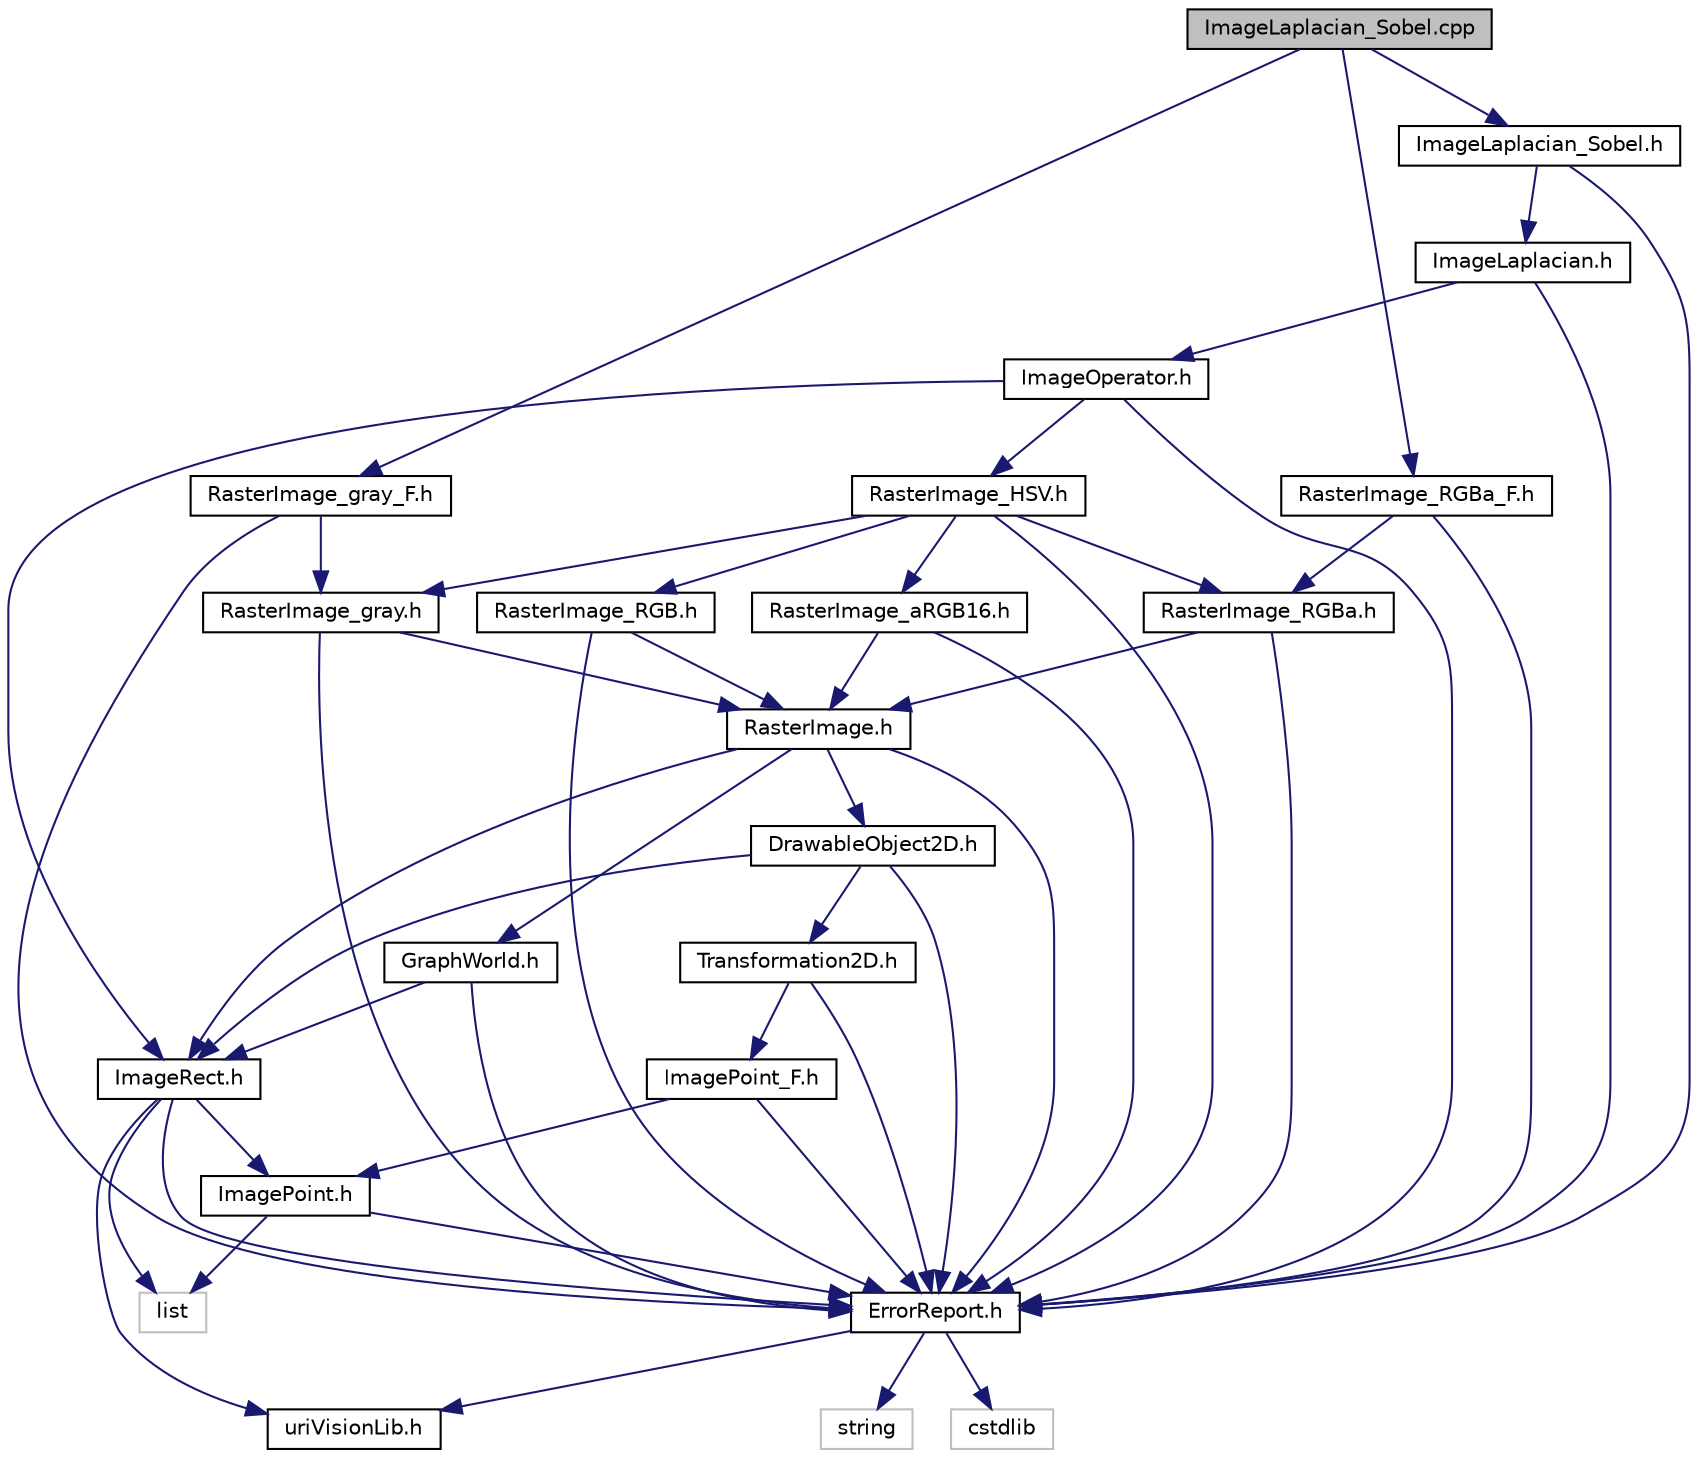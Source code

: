 digraph "ImageLaplacian_Sobel.cpp"
{
  edge [fontname="Helvetica",fontsize="10",labelfontname="Helvetica",labelfontsize="10"];
  node [fontname="Helvetica",fontsize="10",shape=record];
  Node1 [label="ImageLaplacian_Sobel.cpp",height=0.2,width=0.4,color="black", fillcolor="grey75", style="filled", fontcolor="black"];
  Node1 -> Node2 [color="midnightblue",fontsize="10",style="solid",fontname="Helvetica"];
  Node2 [label="ImageLaplacian_Sobel.h",height=0.2,width=0.4,color="black", fillcolor="white", style="filled",URL="$ImageLaplacian__Sobel_8h.html"];
  Node2 -> Node3 [color="midnightblue",fontsize="10",style="solid",fontname="Helvetica"];
  Node3 [label="ErrorReport.h",height=0.2,width=0.4,color="black", fillcolor="white", style="filled",URL="$ErrorReport_8h.html"];
  Node3 -> Node4 [color="midnightblue",fontsize="10",style="solid",fontname="Helvetica"];
  Node4 [label="string",height=0.2,width=0.4,color="grey75", fillcolor="white", style="filled"];
  Node3 -> Node5 [color="midnightblue",fontsize="10",style="solid",fontname="Helvetica"];
  Node5 [label="cstdlib",height=0.2,width=0.4,color="grey75", fillcolor="white", style="filled"];
  Node3 -> Node6 [color="midnightblue",fontsize="10",style="solid",fontname="Helvetica"];
  Node6 [label="uriVisionLib.h",height=0.2,width=0.4,color="black", fillcolor="white", style="filled",URL="$uriVisionLib_8h.html"];
  Node2 -> Node7 [color="midnightblue",fontsize="10",style="solid",fontname="Helvetica"];
  Node7 [label="ImageLaplacian.h",height=0.2,width=0.4,color="black", fillcolor="white", style="filled",URL="$ImageLaplacian_8h.html"];
  Node7 -> Node3 [color="midnightblue",fontsize="10",style="solid",fontname="Helvetica"];
  Node7 -> Node8 [color="midnightblue",fontsize="10",style="solid",fontname="Helvetica"];
  Node8 [label="ImageOperator.h",height=0.2,width=0.4,color="black", fillcolor="white", style="filled",URL="$ImageOperator_8h.html"];
  Node8 -> Node3 [color="midnightblue",fontsize="10",style="solid",fontname="Helvetica"];
  Node8 -> Node9 [color="midnightblue",fontsize="10",style="solid",fontname="Helvetica"];
  Node9 [label="ImageRect.h",height=0.2,width=0.4,color="black", fillcolor="white", style="filled",URL="$ImageRect_8h.html"];
  Node9 -> Node10 [color="midnightblue",fontsize="10",style="solid",fontname="Helvetica"];
  Node10 [label="list",height=0.2,width=0.4,color="grey75", fillcolor="white", style="filled"];
  Node9 -> Node3 [color="midnightblue",fontsize="10",style="solid",fontname="Helvetica"];
  Node9 -> Node6 [color="midnightblue",fontsize="10",style="solid",fontname="Helvetica"];
  Node9 -> Node11 [color="midnightblue",fontsize="10",style="solid",fontname="Helvetica"];
  Node11 [label="ImagePoint.h",height=0.2,width=0.4,color="black", fillcolor="white", style="filled",URL="$ImagePoint_8h.html"];
  Node11 -> Node10 [color="midnightblue",fontsize="10",style="solid",fontname="Helvetica"];
  Node11 -> Node3 [color="midnightblue",fontsize="10",style="solid",fontname="Helvetica"];
  Node8 -> Node12 [color="midnightblue",fontsize="10",style="solid",fontname="Helvetica"];
  Node12 [label="RasterImage_HSV.h",height=0.2,width=0.4,color="black", fillcolor="white", style="filled",URL="$RasterImage__HSV_8h.html"];
  Node12 -> Node3 [color="midnightblue",fontsize="10",style="solid",fontname="Helvetica"];
  Node12 -> Node13 [color="midnightblue",fontsize="10",style="solid",fontname="Helvetica"];
  Node13 [label="RasterImage_gray.h",height=0.2,width=0.4,color="black", fillcolor="white", style="filled",URL="$RasterImage__gray_8h.html"];
  Node13 -> Node3 [color="midnightblue",fontsize="10",style="solid",fontname="Helvetica"];
  Node13 -> Node14 [color="midnightblue",fontsize="10",style="solid",fontname="Helvetica"];
  Node14 [label="RasterImage.h",height=0.2,width=0.4,color="black", fillcolor="white", style="filled",URL="$RasterImage_8h.html"];
  Node14 -> Node3 [color="midnightblue",fontsize="10",style="solid",fontname="Helvetica"];
  Node14 -> Node9 [color="midnightblue",fontsize="10",style="solid",fontname="Helvetica"];
  Node14 -> Node15 [color="midnightblue",fontsize="10",style="solid",fontname="Helvetica"];
  Node15 [label="DrawableObject2D.h",height=0.2,width=0.4,color="black", fillcolor="white", style="filled",URL="$DrawableObject2D_8h.html"];
  Node15 -> Node3 [color="midnightblue",fontsize="10",style="solid",fontname="Helvetica"];
  Node15 -> Node9 [color="midnightblue",fontsize="10",style="solid",fontname="Helvetica"];
  Node15 -> Node16 [color="midnightblue",fontsize="10",style="solid",fontname="Helvetica"];
  Node16 [label="Transformation2D.h",height=0.2,width=0.4,color="black", fillcolor="white", style="filled",URL="$Transformation2D_8h.html"];
  Node16 -> Node3 [color="midnightblue",fontsize="10",style="solid",fontname="Helvetica"];
  Node16 -> Node17 [color="midnightblue",fontsize="10",style="solid",fontname="Helvetica"];
  Node17 [label="ImagePoint_F.h",height=0.2,width=0.4,color="black", fillcolor="white", style="filled",URL="$ImagePoint__F_8h.html"];
  Node17 -> Node3 [color="midnightblue",fontsize="10",style="solid",fontname="Helvetica"];
  Node17 -> Node11 [color="midnightblue",fontsize="10",style="solid",fontname="Helvetica"];
  Node14 -> Node18 [color="midnightblue",fontsize="10",style="solid",fontname="Helvetica"];
  Node18 [label="GraphWorld.h",height=0.2,width=0.4,color="black", fillcolor="white", style="filled",URL="$GraphWorld_8h.html"];
  Node18 -> Node3 [color="midnightblue",fontsize="10",style="solid",fontname="Helvetica"];
  Node18 -> Node9 [color="midnightblue",fontsize="10",style="solid",fontname="Helvetica"];
  Node12 -> Node19 [color="midnightblue",fontsize="10",style="solid",fontname="Helvetica"];
  Node19 [label="RasterImage_RGB.h",height=0.2,width=0.4,color="black", fillcolor="white", style="filled",URL="$RasterImage__RGB_8h.html"];
  Node19 -> Node3 [color="midnightblue",fontsize="10",style="solid",fontname="Helvetica"];
  Node19 -> Node14 [color="midnightblue",fontsize="10",style="solid",fontname="Helvetica"];
  Node12 -> Node20 [color="midnightblue",fontsize="10",style="solid",fontname="Helvetica"];
  Node20 [label="RasterImage_RGBa.h",height=0.2,width=0.4,color="black", fillcolor="white", style="filled",URL="$RasterImage__RGBa_8h.html"];
  Node20 -> Node3 [color="midnightblue",fontsize="10",style="solid",fontname="Helvetica"];
  Node20 -> Node14 [color="midnightblue",fontsize="10",style="solid",fontname="Helvetica"];
  Node12 -> Node21 [color="midnightblue",fontsize="10",style="solid",fontname="Helvetica"];
  Node21 [label="RasterImage_aRGB16.h",height=0.2,width=0.4,color="black", fillcolor="white", style="filled",URL="$RasterImage__aRGB16_8h.html"];
  Node21 -> Node3 [color="midnightblue",fontsize="10",style="solid",fontname="Helvetica"];
  Node21 -> Node14 [color="midnightblue",fontsize="10",style="solid",fontname="Helvetica"];
  Node1 -> Node22 [color="midnightblue",fontsize="10",style="solid",fontname="Helvetica"];
  Node22 [label="RasterImage_gray_F.h",height=0.2,width=0.4,color="black", fillcolor="white", style="filled",URL="$RasterImage__gray__F_8h.html"];
  Node22 -> Node3 [color="midnightblue",fontsize="10",style="solid",fontname="Helvetica"];
  Node22 -> Node13 [color="midnightblue",fontsize="10",style="solid",fontname="Helvetica"];
  Node1 -> Node23 [color="midnightblue",fontsize="10",style="solid",fontname="Helvetica"];
  Node23 [label="RasterImage_RGBa_F.h",height=0.2,width=0.4,color="black", fillcolor="white", style="filled",URL="$RasterImage__RGBa__F_8h.html"];
  Node23 -> Node3 [color="midnightblue",fontsize="10",style="solid",fontname="Helvetica"];
  Node23 -> Node20 [color="midnightblue",fontsize="10",style="solid",fontname="Helvetica"];
}
